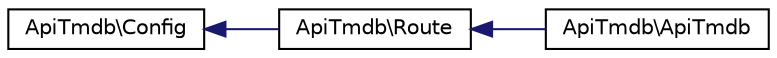 digraph "Graphical Class Hierarchy"
{
  edge [fontname="Helvetica",fontsize="10",labelfontname="Helvetica",labelfontsize="10"];
  node [fontname="Helvetica",fontsize="10",shape=record];
  rankdir="LR";
  Node0 [label="ApiTmdb\\Config",height=0.2,width=0.4,color="black", fillcolor="white", style="filled",URL="$classApiTmdb_1_1Config.html"];
  Node0 -> Node1 [dir="back",color="midnightblue",fontsize="10",style="solid",fontname="Helvetica"];
  Node1 [label="ApiTmdb\\Route",height=0.2,width=0.4,color="black", fillcolor="white", style="filled",URL="$classApiTmdb_1_1Route.html"];
  Node1 -> Node2 [dir="back",color="midnightblue",fontsize="10",style="solid",fontname="Helvetica"];
  Node2 [label="ApiTmdb\\ApiTmdb",height=0.2,width=0.4,color="black", fillcolor="white", style="filled",URL="$classApiTmdb_1_1ApiTmdb.html"];
}
